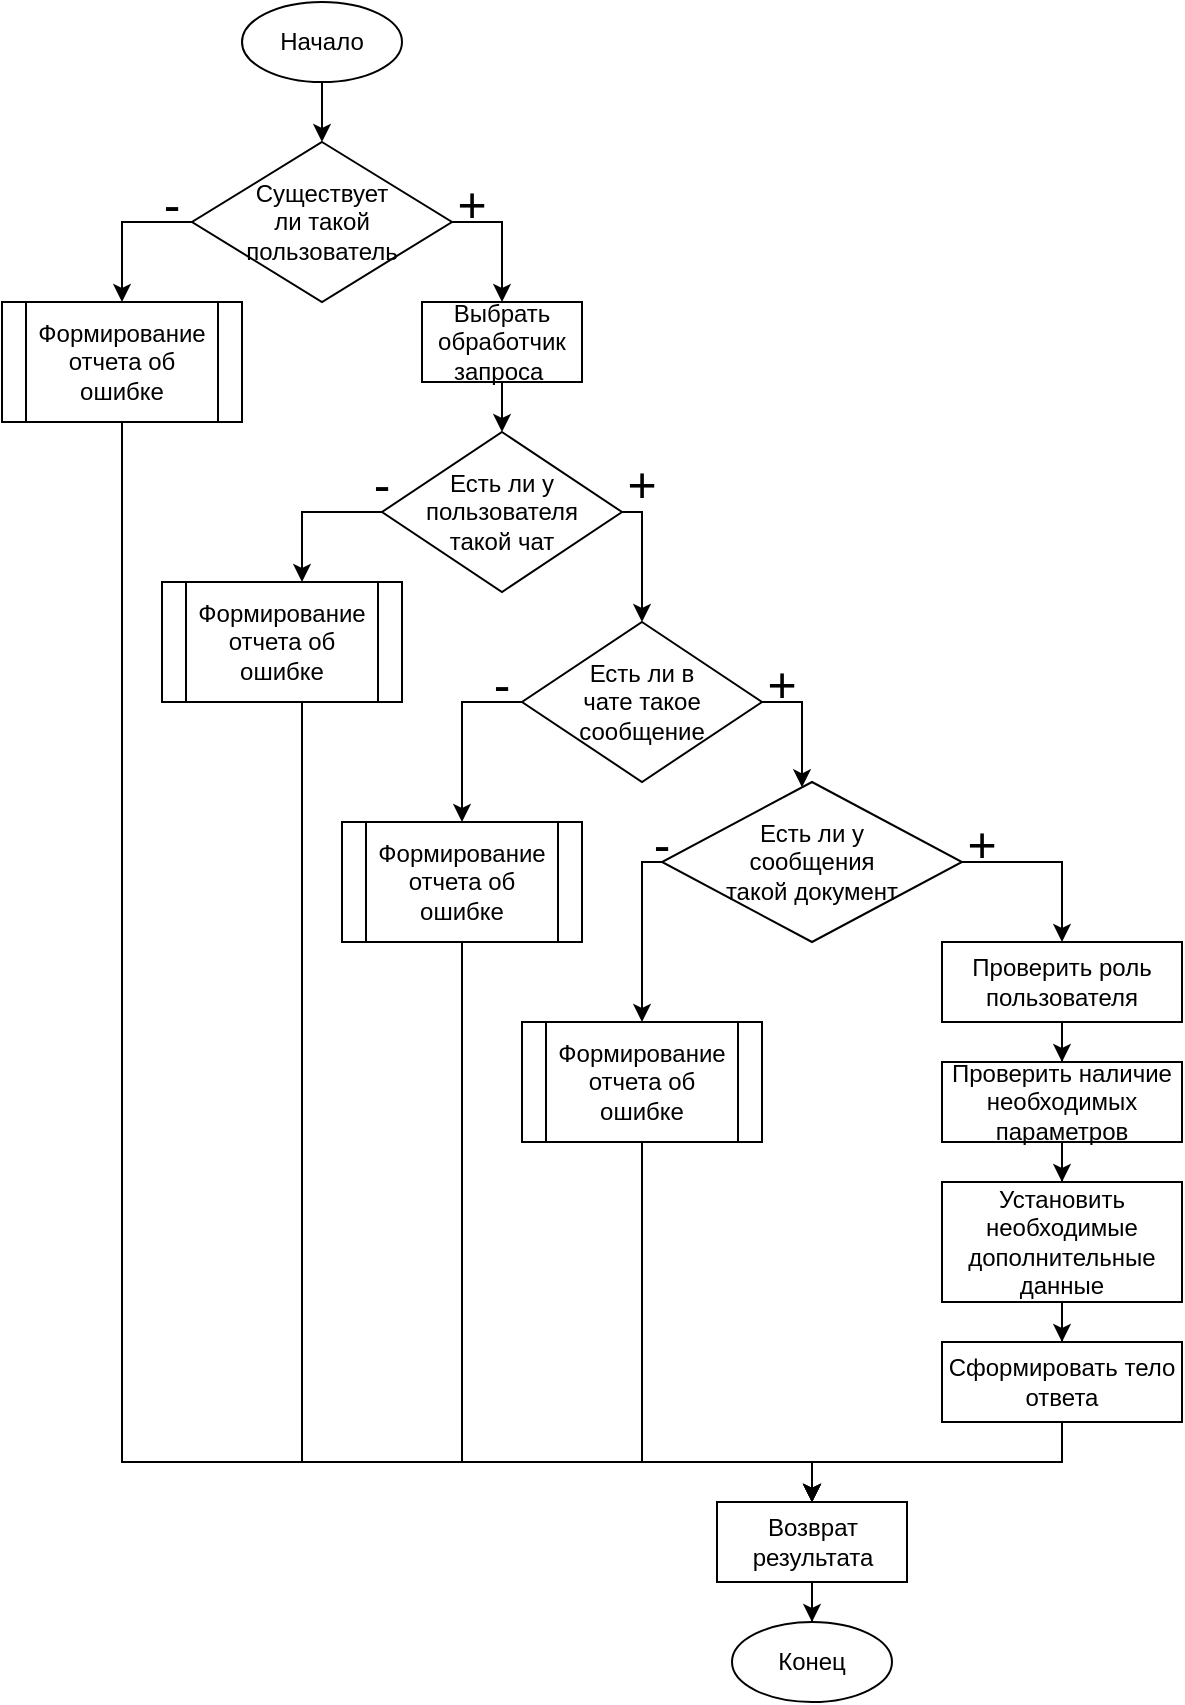 <mxfile version="14.7.0" type="device"><diagram id="7nSZMCq0fvOQ9lTXzEYB" name="Page-1"><mxGraphModel dx="1865" dy="551" grid="1" gridSize="10" guides="1" tooltips="1" connect="1" arrows="1" fold="1" page="1" pageScale="1" pageWidth="827" pageHeight="1169" math="0" shadow="0"><root><mxCell id="0"/><mxCell id="1" parent="0"/><mxCell id="INCnpmoepeMSUl6gayzu-11" value="" style="edgeStyle=orthogonalEdgeStyle;rounded=0;orthogonalLoop=1;jettySize=auto;html=1;" edge="1" parent="1" source="INCnpmoepeMSUl6gayzu-2" target="INCnpmoepeMSUl6gayzu-3"><mxGeometry relative="1" as="geometry"/></mxCell><mxCell id="INCnpmoepeMSUl6gayzu-2" value="Начало" style="ellipse;whiteSpace=wrap;html=1;" vertex="1" parent="1"><mxGeometry x="80" y="290" width="80" height="40" as="geometry"/></mxCell><mxCell id="INCnpmoepeMSUl6gayzu-8" style="edgeStyle=orthogonalEdgeStyle;rounded=0;orthogonalLoop=1;jettySize=auto;html=1;" edge="1" parent="1" source="INCnpmoepeMSUl6gayzu-3" target="INCnpmoepeMSUl6gayzu-7"><mxGeometry relative="1" as="geometry"><Array as="points"><mxPoint x="210" y="400"/></Array></mxGeometry></mxCell><mxCell id="INCnpmoepeMSUl6gayzu-27" style="edgeStyle=orthogonalEdgeStyle;rounded=0;orthogonalLoop=1;jettySize=auto;html=1;" edge="1" parent="1" source="INCnpmoepeMSUl6gayzu-3" target="INCnpmoepeMSUl6gayzu-42"><mxGeometry relative="1" as="geometry"><mxPoint x="230" y="840" as="targetPoint"/><Array as="points"><mxPoint x="20" y="400"/></Array></mxGeometry></mxCell><mxCell id="INCnpmoepeMSUl6gayzu-3" value="Существует &lt;br&gt;ли такой &lt;br&gt;пользователь" style="rhombus;whiteSpace=wrap;html=1;" vertex="1" parent="1"><mxGeometry x="55" y="360" width="130" height="80" as="geometry"/></mxCell><mxCell id="INCnpmoepeMSUl6gayzu-4" value="&lt;font style=&quot;font-size: 25px&quot;&gt;-&lt;/font&gt;" style="text;html=1;strokeColor=none;fillColor=none;align=center;verticalAlign=middle;whiteSpace=wrap;rounded=0;" vertex="1" parent="1"><mxGeometry x="35" y="380" width="20" height="20" as="geometry"/></mxCell><mxCell id="INCnpmoepeMSUl6gayzu-6" value="&lt;font style=&quot;font-size: 25px&quot;&gt;+&lt;/font&gt;" style="text;html=1;strokeColor=none;fillColor=none;align=center;verticalAlign=middle;whiteSpace=wrap;rounded=0;" vertex="1" parent="1"><mxGeometry x="185" y="380" width="20" height="20" as="geometry"/></mxCell><mxCell id="INCnpmoepeMSUl6gayzu-10" value="" style="edgeStyle=orthogonalEdgeStyle;rounded=0;orthogonalLoop=1;jettySize=auto;html=1;" edge="1" parent="1" source="INCnpmoepeMSUl6gayzu-7" target="INCnpmoepeMSUl6gayzu-9"><mxGeometry relative="1" as="geometry"/></mxCell><mxCell id="INCnpmoepeMSUl6gayzu-7" value="Выбрать обработчик запроса&amp;nbsp;" style="rounded=0;whiteSpace=wrap;html=1;" vertex="1" parent="1"><mxGeometry x="170" y="440" width="80" height="40" as="geometry"/></mxCell><mxCell id="INCnpmoepeMSUl6gayzu-13" value="" style="edgeStyle=orthogonalEdgeStyle;rounded=0;orthogonalLoop=1;jettySize=auto;html=1;" edge="1" parent="1" source="INCnpmoepeMSUl6gayzu-9" target="INCnpmoepeMSUl6gayzu-12"><mxGeometry relative="1" as="geometry"><Array as="points"><mxPoint x="280" y="545"/></Array></mxGeometry></mxCell><mxCell id="INCnpmoepeMSUl6gayzu-26" style="edgeStyle=orthogonalEdgeStyle;rounded=0;orthogonalLoop=1;jettySize=auto;html=1;" edge="1" parent="1" source="INCnpmoepeMSUl6gayzu-9" target="INCnpmoepeMSUl6gayzu-43"><mxGeometry relative="1" as="geometry"><mxPoint x="230" y="840" as="targetPoint"/><Array as="points"><mxPoint x="110" y="545"/></Array></mxGeometry></mxCell><mxCell id="INCnpmoepeMSUl6gayzu-9" value="Есть ли у &lt;br&gt;пользователя &lt;br&gt;такой чат" style="rhombus;whiteSpace=wrap;html=1;" vertex="1" parent="1"><mxGeometry x="150" y="505" width="120" height="80" as="geometry"/></mxCell><mxCell id="INCnpmoepeMSUl6gayzu-20" value="" style="edgeStyle=orthogonalEdgeStyle;rounded=0;orthogonalLoop=1;jettySize=auto;html=1;" edge="1" parent="1" source="INCnpmoepeMSUl6gayzu-12" target="INCnpmoepeMSUl6gayzu-19"><mxGeometry relative="1" as="geometry"><Array as="points"><mxPoint x="360" y="640"/></Array></mxGeometry></mxCell><mxCell id="INCnpmoepeMSUl6gayzu-25" style="edgeStyle=orthogonalEdgeStyle;rounded=0;orthogonalLoop=1;jettySize=auto;html=1;" edge="1" parent="1" source="INCnpmoepeMSUl6gayzu-12" target="INCnpmoepeMSUl6gayzu-44"><mxGeometry relative="1" as="geometry"><mxPoint x="230" y="840" as="targetPoint"/><Array as="points"><mxPoint x="190" y="640"/></Array></mxGeometry></mxCell><mxCell id="INCnpmoepeMSUl6gayzu-12" value="Есть ли в &lt;br&gt;чате такое сообщение" style="rhombus;whiteSpace=wrap;html=1;" vertex="1" parent="1"><mxGeometry x="220" y="600" width="120" height="80" as="geometry"/></mxCell><mxCell id="INCnpmoepeMSUl6gayzu-14" value="&lt;font style=&quot;font-size: 25px&quot;&gt;+&lt;/font&gt;" style="text;html=1;strokeColor=none;fillColor=none;align=center;verticalAlign=middle;whiteSpace=wrap;rounded=0;" vertex="1" parent="1"><mxGeometry x="440" y="700" width="20" height="20" as="geometry"/></mxCell><mxCell id="INCnpmoepeMSUl6gayzu-15" value="&lt;font style=&quot;font-size: 25px&quot;&gt;+&lt;/font&gt;" style="text;html=1;strokeColor=none;fillColor=none;align=center;verticalAlign=middle;whiteSpace=wrap;rounded=0;" vertex="1" parent="1"><mxGeometry x="340" y="620" width="20" height="20" as="geometry"/></mxCell><mxCell id="INCnpmoepeMSUl6gayzu-16" value="&lt;font style=&quot;font-size: 25px&quot;&gt;+&lt;/font&gt;" style="text;html=1;strokeColor=none;fillColor=none;align=center;verticalAlign=middle;whiteSpace=wrap;rounded=0;" vertex="1" parent="1"><mxGeometry x="270" y="520" width="20" height="20" as="geometry"/></mxCell><mxCell id="INCnpmoepeMSUl6gayzu-17" value="&lt;font style=&quot;font-size: 25px&quot;&gt;-&lt;/font&gt;" style="text;html=1;strokeColor=none;fillColor=none;align=center;verticalAlign=middle;whiteSpace=wrap;rounded=0;" vertex="1" parent="1"><mxGeometry x="200" y="620" width="20" height="20" as="geometry"/></mxCell><mxCell id="INCnpmoepeMSUl6gayzu-18" value="&lt;font style=&quot;font-size: 25px&quot;&gt;-&lt;/font&gt;" style="text;html=1;strokeColor=none;fillColor=none;align=center;verticalAlign=middle;whiteSpace=wrap;rounded=0;" vertex="1" parent="1"><mxGeometry x="140" y="520" width="20" height="20" as="geometry"/></mxCell><mxCell id="INCnpmoepeMSUl6gayzu-23" value="" style="edgeStyle=orthogonalEdgeStyle;rounded=0;orthogonalLoop=1;jettySize=auto;html=1;" edge="1" parent="1" source="INCnpmoepeMSUl6gayzu-19" target="INCnpmoepeMSUl6gayzu-41"><mxGeometry relative="1" as="geometry"><mxPoint x="230" y="840" as="targetPoint"/><Array as="points"><mxPoint x="280" y="720"/></Array></mxGeometry></mxCell><mxCell id="INCnpmoepeMSUl6gayzu-29" value="" style="edgeStyle=orthogonalEdgeStyle;rounded=0;orthogonalLoop=1;jettySize=auto;html=1;" edge="1" parent="1" source="INCnpmoepeMSUl6gayzu-19" target="INCnpmoepeMSUl6gayzu-28"><mxGeometry relative="1" as="geometry"><Array as="points"><mxPoint x="490" y="720"/></Array></mxGeometry></mxCell><mxCell id="INCnpmoepeMSUl6gayzu-19" value="Есть ли у&lt;br&gt;сообщения &lt;br&gt;такой документ" style="rhombus;whiteSpace=wrap;html=1;" vertex="1" parent="1"><mxGeometry x="290" y="680" width="150" height="80" as="geometry"/></mxCell><mxCell id="INCnpmoepeMSUl6gayzu-37" value="" style="edgeStyle=orthogonalEdgeStyle;rounded=0;orthogonalLoop=1;jettySize=auto;html=1;" edge="1" parent="1" source="INCnpmoepeMSUl6gayzu-41" target="INCnpmoepeMSUl6gayzu-36"><mxGeometry relative="1" as="geometry"><mxPoint x="230" y="880" as="sourcePoint"/><Array as="points"><mxPoint x="280" y="1020"/><mxPoint x="365" y="1020"/></Array></mxGeometry></mxCell><mxCell id="INCnpmoepeMSUl6gayzu-24" value="&lt;font style=&quot;font-size: 25px&quot;&gt;-&lt;/font&gt;" style="text;html=1;strokeColor=none;fillColor=none;align=center;verticalAlign=middle;whiteSpace=wrap;rounded=0;" vertex="1" parent="1"><mxGeometry x="280" y="700" width="20" height="20" as="geometry"/></mxCell><mxCell id="INCnpmoepeMSUl6gayzu-31" value="" style="edgeStyle=orthogonalEdgeStyle;rounded=0;orthogonalLoop=1;jettySize=auto;html=1;" edge="1" parent="1" source="INCnpmoepeMSUl6gayzu-28" target="INCnpmoepeMSUl6gayzu-30"><mxGeometry relative="1" as="geometry"/></mxCell><mxCell id="INCnpmoepeMSUl6gayzu-28" value="Проверить роль пользователя" style="whiteSpace=wrap;html=1;" vertex="1" parent="1"><mxGeometry x="430" y="760" width="120" height="40" as="geometry"/></mxCell><mxCell id="INCnpmoepeMSUl6gayzu-33" value="" style="edgeStyle=orthogonalEdgeStyle;rounded=0;orthogonalLoop=1;jettySize=auto;html=1;" edge="1" parent="1" source="INCnpmoepeMSUl6gayzu-30" target="INCnpmoepeMSUl6gayzu-32"><mxGeometry relative="1" as="geometry"/></mxCell><mxCell id="INCnpmoepeMSUl6gayzu-30" value="Проверить наличие необходимых параметров" style="whiteSpace=wrap;html=1;" vertex="1" parent="1"><mxGeometry x="430" y="820" width="120" height="40" as="geometry"/></mxCell><mxCell id="INCnpmoepeMSUl6gayzu-35" value="" style="edgeStyle=orthogonalEdgeStyle;rounded=0;orthogonalLoop=1;jettySize=auto;html=1;" edge="1" parent="1" source="INCnpmoepeMSUl6gayzu-32" target="INCnpmoepeMSUl6gayzu-34"><mxGeometry relative="1" as="geometry"/></mxCell><mxCell id="INCnpmoepeMSUl6gayzu-32" value="Установить необходимые дополнительные данные" style="whiteSpace=wrap;html=1;" vertex="1" parent="1"><mxGeometry x="430" y="880" width="120" height="60" as="geometry"/></mxCell><mxCell id="INCnpmoepeMSUl6gayzu-38" style="edgeStyle=orthogonalEdgeStyle;rounded=0;orthogonalLoop=1;jettySize=auto;html=1;" edge="1" parent="1" source="INCnpmoepeMSUl6gayzu-34" target="INCnpmoepeMSUl6gayzu-36"><mxGeometry relative="1" as="geometry"><Array as="points"><mxPoint x="490" y="1020"/><mxPoint x="365" y="1020"/></Array></mxGeometry></mxCell><mxCell id="INCnpmoepeMSUl6gayzu-34" value="Сформировать тело ответа" style="whiteSpace=wrap;html=1;" vertex="1" parent="1"><mxGeometry x="430" y="960" width="120" height="40" as="geometry"/></mxCell><mxCell id="INCnpmoepeMSUl6gayzu-40" value="" style="edgeStyle=orthogonalEdgeStyle;rounded=0;orthogonalLoop=1;jettySize=auto;html=1;" edge="1" parent="1" source="INCnpmoepeMSUl6gayzu-36" target="INCnpmoepeMSUl6gayzu-39"><mxGeometry relative="1" as="geometry"/></mxCell><mxCell id="INCnpmoepeMSUl6gayzu-36" value="Возврат результата" style="whiteSpace=wrap;html=1;" vertex="1" parent="1"><mxGeometry x="317.5" y="1040" width="95" height="40" as="geometry"/></mxCell><mxCell id="INCnpmoepeMSUl6gayzu-39" value="Конец" style="ellipse;whiteSpace=wrap;html=1;" vertex="1" parent="1"><mxGeometry x="325" y="1100" width="80" height="40" as="geometry"/></mxCell><mxCell id="INCnpmoepeMSUl6gayzu-41" value="&lt;span&gt;Формирование отчета об ошибке&lt;/span&gt;" style="shape=process;whiteSpace=wrap;html=1;backgroundOutline=1;" vertex="1" parent="1"><mxGeometry x="220" y="800" width="120" height="60" as="geometry"/></mxCell><mxCell id="INCnpmoepeMSUl6gayzu-45" style="edgeStyle=orthogonalEdgeStyle;rounded=0;orthogonalLoop=1;jettySize=auto;html=1;" edge="1" parent="1" source="INCnpmoepeMSUl6gayzu-42" target="INCnpmoepeMSUl6gayzu-36"><mxGeometry relative="1" as="geometry"><Array as="points"><mxPoint x="20" y="1020"/><mxPoint x="365" y="1020"/></Array></mxGeometry></mxCell><mxCell id="INCnpmoepeMSUl6gayzu-42" value="&lt;span&gt;Формирование отчета об ошибке&lt;/span&gt;" style="shape=process;whiteSpace=wrap;html=1;backgroundOutline=1;" vertex="1" parent="1"><mxGeometry x="-40" y="440" width="120" height="60" as="geometry"/></mxCell><mxCell id="INCnpmoepeMSUl6gayzu-46" style="edgeStyle=orthogonalEdgeStyle;rounded=0;orthogonalLoop=1;jettySize=auto;html=1;" edge="1" parent="1" source="INCnpmoepeMSUl6gayzu-43" target="INCnpmoepeMSUl6gayzu-36"><mxGeometry relative="1" as="geometry"><Array as="points"><mxPoint x="110" y="1020"/><mxPoint x="365" y="1020"/></Array></mxGeometry></mxCell><mxCell id="INCnpmoepeMSUl6gayzu-43" value="&lt;span&gt;Формирование отчета об ошибке&lt;/span&gt;" style="shape=process;whiteSpace=wrap;html=1;backgroundOutline=1;" vertex="1" parent="1"><mxGeometry x="40" y="580" width="120" height="60" as="geometry"/></mxCell><mxCell id="INCnpmoepeMSUl6gayzu-47" style="edgeStyle=orthogonalEdgeStyle;rounded=0;orthogonalLoop=1;jettySize=auto;html=1;" edge="1" parent="1" source="INCnpmoepeMSUl6gayzu-44" target="INCnpmoepeMSUl6gayzu-36"><mxGeometry relative="1" as="geometry"><Array as="points"><mxPoint x="190" y="1020"/><mxPoint x="365" y="1020"/></Array></mxGeometry></mxCell><mxCell id="INCnpmoepeMSUl6gayzu-44" value="&lt;span&gt;Формирование отчета об ошибке&lt;/span&gt;" style="shape=process;whiteSpace=wrap;html=1;backgroundOutline=1;" vertex="1" parent="1"><mxGeometry x="130" y="700" width="120" height="60" as="geometry"/></mxCell></root></mxGraphModel></diagram></mxfile>